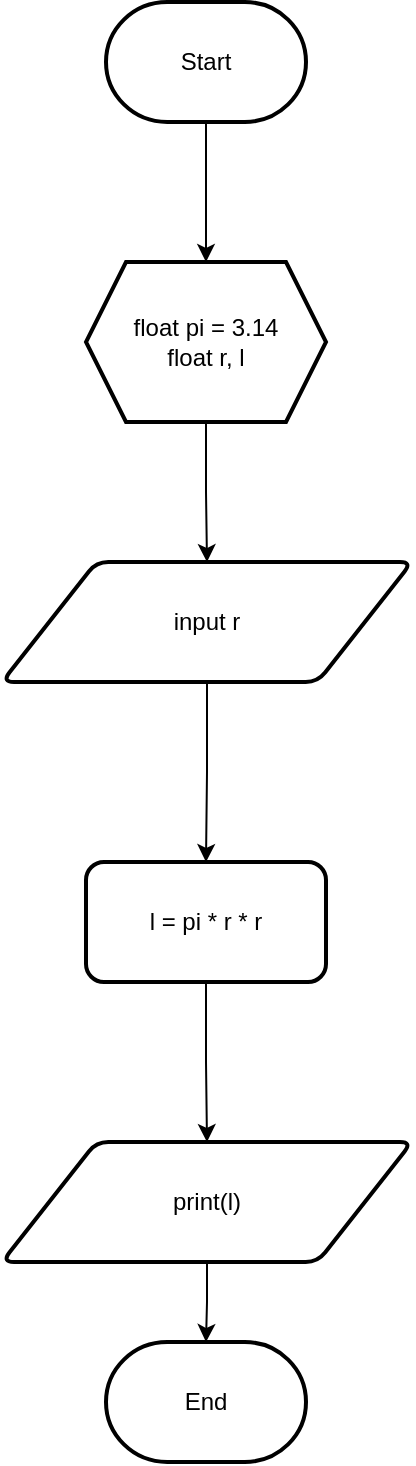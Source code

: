 <mxfile version="21.7.5" type="github">
  <diagram name="Page-1" id="a_svrmmhF7PLVwfIOrKu">
    <mxGraphModel dx="392" dy="225" grid="1" gridSize="10" guides="1" tooltips="1" connect="1" arrows="1" fold="1" page="1" pageScale="1" pageWidth="850" pageHeight="1100" math="0" shadow="0">
      <root>
        <mxCell id="0" />
        <mxCell id="1" parent="0" />
        <mxCell id="uGsk2YM_fLH1zxpMiHb5-3" value="" style="edgeStyle=orthogonalEdgeStyle;rounded=0;orthogonalLoop=1;jettySize=auto;html=1;" edge="1" parent="1" source="uGsk2YM_fLH1zxpMiHb5-1" target="uGsk2YM_fLH1zxpMiHb5-2">
          <mxGeometry relative="1" as="geometry" />
        </mxCell>
        <mxCell id="uGsk2YM_fLH1zxpMiHb5-1" value="Start" style="strokeWidth=2;html=1;shape=mxgraph.flowchart.terminator;whiteSpace=wrap;" vertex="1" parent="1">
          <mxGeometry x="375" y="60" width="100" height="60" as="geometry" />
        </mxCell>
        <mxCell id="uGsk2YM_fLH1zxpMiHb5-14" value="" style="edgeStyle=orthogonalEdgeStyle;rounded=0;orthogonalLoop=1;jettySize=auto;html=1;" edge="1" parent="1" source="uGsk2YM_fLH1zxpMiHb5-2" target="uGsk2YM_fLH1zxpMiHb5-13">
          <mxGeometry relative="1" as="geometry" />
        </mxCell>
        <mxCell id="uGsk2YM_fLH1zxpMiHb5-2" value="float pi = 3.14&lt;br&gt;float r, l" style="shape=hexagon;perimeter=hexagonPerimeter2;whiteSpace=wrap;html=1;fixedSize=1;strokeWidth=2;" vertex="1" parent="1">
          <mxGeometry x="365" y="190" width="120" height="80" as="geometry" />
        </mxCell>
        <mxCell id="uGsk2YM_fLH1zxpMiHb5-11" style="edgeStyle=orthogonalEdgeStyle;rounded=0;orthogonalLoop=1;jettySize=auto;html=1;entryX=0.5;entryY=0;entryDx=0;entryDy=0;" edge="1" parent="1" source="uGsk2YM_fLH1zxpMiHb5-4" target="uGsk2YM_fLH1zxpMiHb5-8">
          <mxGeometry relative="1" as="geometry" />
        </mxCell>
        <mxCell id="uGsk2YM_fLH1zxpMiHb5-4" value="l = pi * r * r" style="rounded=1;whiteSpace=wrap;html=1;strokeWidth=2;" vertex="1" parent="1">
          <mxGeometry x="365" y="490" width="120" height="60" as="geometry" />
        </mxCell>
        <mxCell id="uGsk2YM_fLH1zxpMiHb5-6" value="End" style="strokeWidth=2;html=1;shape=mxgraph.flowchart.terminator;whiteSpace=wrap;" vertex="1" parent="1">
          <mxGeometry x="375" y="730" width="100" height="60" as="geometry" />
        </mxCell>
        <mxCell id="uGsk2YM_fLH1zxpMiHb5-12" style="edgeStyle=orthogonalEdgeStyle;rounded=0;orthogonalLoop=1;jettySize=auto;html=1;entryX=0.5;entryY=0;entryDx=0;entryDy=0;entryPerimeter=0;" edge="1" parent="1" source="uGsk2YM_fLH1zxpMiHb5-8" target="uGsk2YM_fLH1zxpMiHb5-6">
          <mxGeometry relative="1" as="geometry" />
        </mxCell>
        <mxCell id="uGsk2YM_fLH1zxpMiHb5-8" value="print(l)" style="shape=parallelogram;html=1;strokeWidth=2;perimeter=parallelogramPerimeter;whiteSpace=wrap;rounded=1;arcSize=12;size=0.23;" vertex="1" parent="1">
          <mxGeometry x="323" y="630" width="205" height="60" as="geometry" />
        </mxCell>
        <mxCell id="uGsk2YM_fLH1zxpMiHb5-15" value="" style="edgeStyle=orthogonalEdgeStyle;rounded=0;orthogonalLoop=1;jettySize=auto;html=1;" edge="1" parent="1" source="uGsk2YM_fLH1zxpMiHb5-13" target="uGsk2YM_fLH1zxpMiHb5-4">
          <mxGeometry relative="1" as="geometry" />
        </mxCell>
        <mxCell id="uGsk2YM_fLH1zxpMiHb5-13" value="input r" style="shape=parallelogram;html=1;strokeWidth=2;perimeter=parallelogramPerimeter;whiteSpace=wrap;rounded=1;arcSize=12;size=0.23;" vertex="1" parent="1">
          <mxGeometry x="323" y="340" width="205" height="60" as="geometry" />
        </mxCell>
      </root>
    </mxGraphModel>
  </diagram>
</mxfile>
